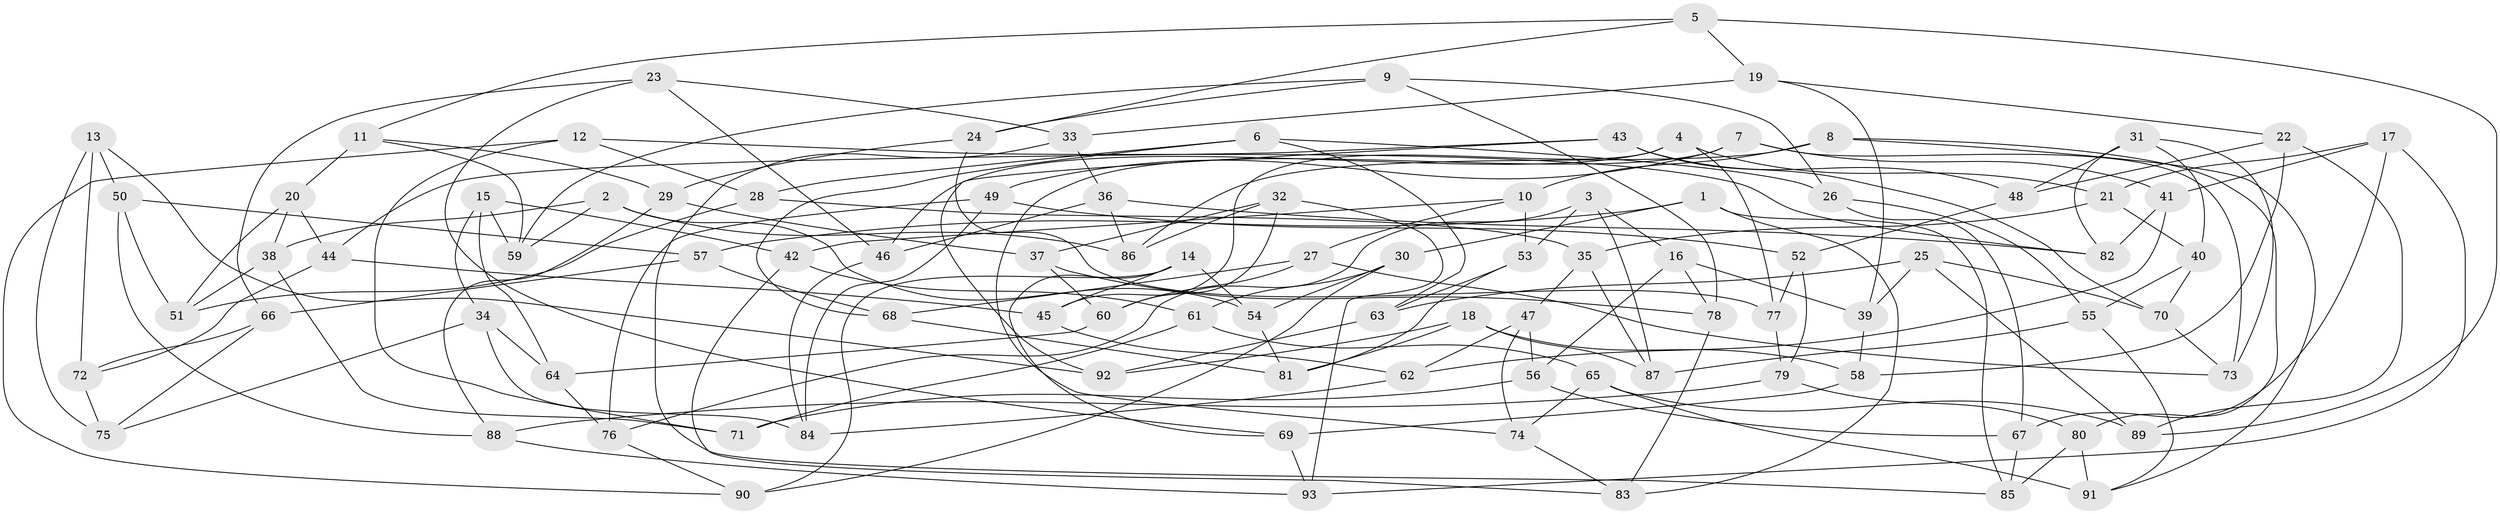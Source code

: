 // Generated by graph-tools (version 1.1) at 2025/38/03/09/25 02:38:00]
// undirected, 93 vertices, 186 edges
graph export_dot {
graph [start="1"]
  node [color=gray90,style=filled];
  1;
  2;
  3;
  4;
  5;
  6;
  7;
  8;
  9;
  10;
  11;
  12;
  13;
  14;
  15;
  16;
  17;
  18;
  19;
  20;
  21;
  22;
  23;
  24;
  25;
  26;
  27;
  28;
  29;
  30;
  31;
  32;
  33;
  34;
  35;
  36;
  37;
  38;
  39;
  40;
  41;
  42;
  43;
  44;
  45;
  46;
  47;
  48;
  49;
  50;
  51;
  52;
  53;
  54;
  55;
  56;
  57;
  58;
  59;
  60;
  61;
  62;
  63;
  64;
  65;
  66;
  67;
  68;
  69;
  70;
  71;
  72;
  73;
  74;
  75;
  76;
  77;
  78;
  79;
  80;
  81;
  82;
  83;
  84;
  85;
  86;
  87;
  88;
  89;
  90;
  91;
  92;
  93;
  1 -- 30;
  1 -- 85;
  1 -- 57;
  1 -- 83;
  2 -- 86;
  2 -- 38;
  2 -- 54;
  2 -- 59;
  3 -- 87;
  3 -- 53;
  3 -- 16;
  3 -- 76;
  4 -- 21;
  4 -- 77;
  4 -- 46;
  4 -- 45;
  5 -- 19;
  5 -- 89;
  5 -- 24;
  5 -- 11;
  6 -- 26;
  6 -- 63;
  6 -- 68;
  6 -- 28;
  7 -- 73;
  7 -- 49;
  7 -- 74;
  7 -- 41;
  8 -- 86;
  8 -- 10;
  8 -- 91;
  8 -- 80;
  9 -- 78;
  9 -- 59;
  9 -- 26;
  9 -- 24;
  10 -- 42;
  10 -- 53;
  10 -- 27;
  11 -- 20;
  11 -- 29;
  11 -- 59;
  12 -- 82;
  12 -- 28;
  12 -- 90;
  12 -- 71;
  13 -- 50;
  13 -- 72;
  13 -- 75;
  13 -- 92;
  14 -- 45;
  14 -- 54;
  14 -- 69;
  14 -- 90;
  15 -- 59;
  15 -- 34;
  15 -- 42;
  15 -- 64;
  16 -- 39;
  16 -- 78;
  16 -- 56;
  17 -- 21;
  17 -- 67;
  17 -- 41;
  17 -- 93;
  18 -- 87;
  18 -- 92;
  18 -- 81;
  18 -- 58;
  19 -- 33;
  19 -- 22;
  19 -- 39;
  20 -- 51;
  20 -- 44;
  20 -- 38;
  21 -- 40;
  21 -- 35;
  22 -- 89;
  22 -- 58;
  22 -- 48;
  23 -- 69;
  23 -- 33;
  23 -- 66;
  23 -- 46;
  24 -- 77;
  24 -- 29;
  25 -- 39;
  25 -- 70;
  25 -- 89;
  25 -- 63;
  26 -- 55;
  26 -- 67;
  27 -- 68;
  27 -- 73;
  27 -- 60;
  28 -- 51;
  28 -- 35;
  29 -- 37;
  29 -- 88;
  30 -- 54;
  30 -- 90;
  30 -- 61;
  31 -- 48;
  31 -- 82;
  31 -- 73;
  31 -- 40;
  32 -- 93;
  32 -- 60;
  32 -- 86;
  32 -- 37;
  33 -- 36;
  33 -- 85;
  34 -- 84;
  34 -- 75;
  34 -- 64;
  35 -- 87;
  35 -- 47;
  36 -- 82;
  36 -- 46;
  36 -- 86;
  37 -- 78;
  37 -- 60;
  38 -- 51;
  38 -- 71;
  39 -- 58;
  40 -- 70;
  40 -- 55;
  41 -- 82;
  41 -- 62;
  42 -- 83;
  42 -- 61;
  43 -- 48;
  43 -- 44;
  43 -- 92;
  43 -- 70;
  44 -- 45;
  44 -- 72;
  45 -- 62;
  46 -- 84;
  47 -- 56;
  47 -- 62;
  47 -- 74;
  48 -- 52;
  49 -- 52;
  49 -- 76;
  49 -- 84;
  50 -- 88;
  50 -- 57;
  50 -- 51;
  52 -- 79;
  52 -- 77;
  53 -- 63;
  53 -- 81;
  54 -- 81;
  55 -- 91;
  55 -- 87;
  56 -- 71;
  56 -- 67;
  57 -- 66;
  57 -- 68;
  58 -- 69;
  60 -- 64;
  61 -- 65;
  61 -- 71;
  62 -- 84;
  63 -- 92;
  64 -- 76;
  65 -- 89;
  65 -- 74;
  65 -- 91;
  66 -- 72;
  66 -- 75;
  67 -- 85;
  68 -- 81;
  69 -- 93;
  70 -- 73;
  72 -- 75;
  74 -- 83;
  76 -- 90;
  77 -- 79;
  78 -- 83;
  79 -- 80;
  79 -- 88;
  80 -- 85;
  80 -- 91;
  88 -- 93;
}
